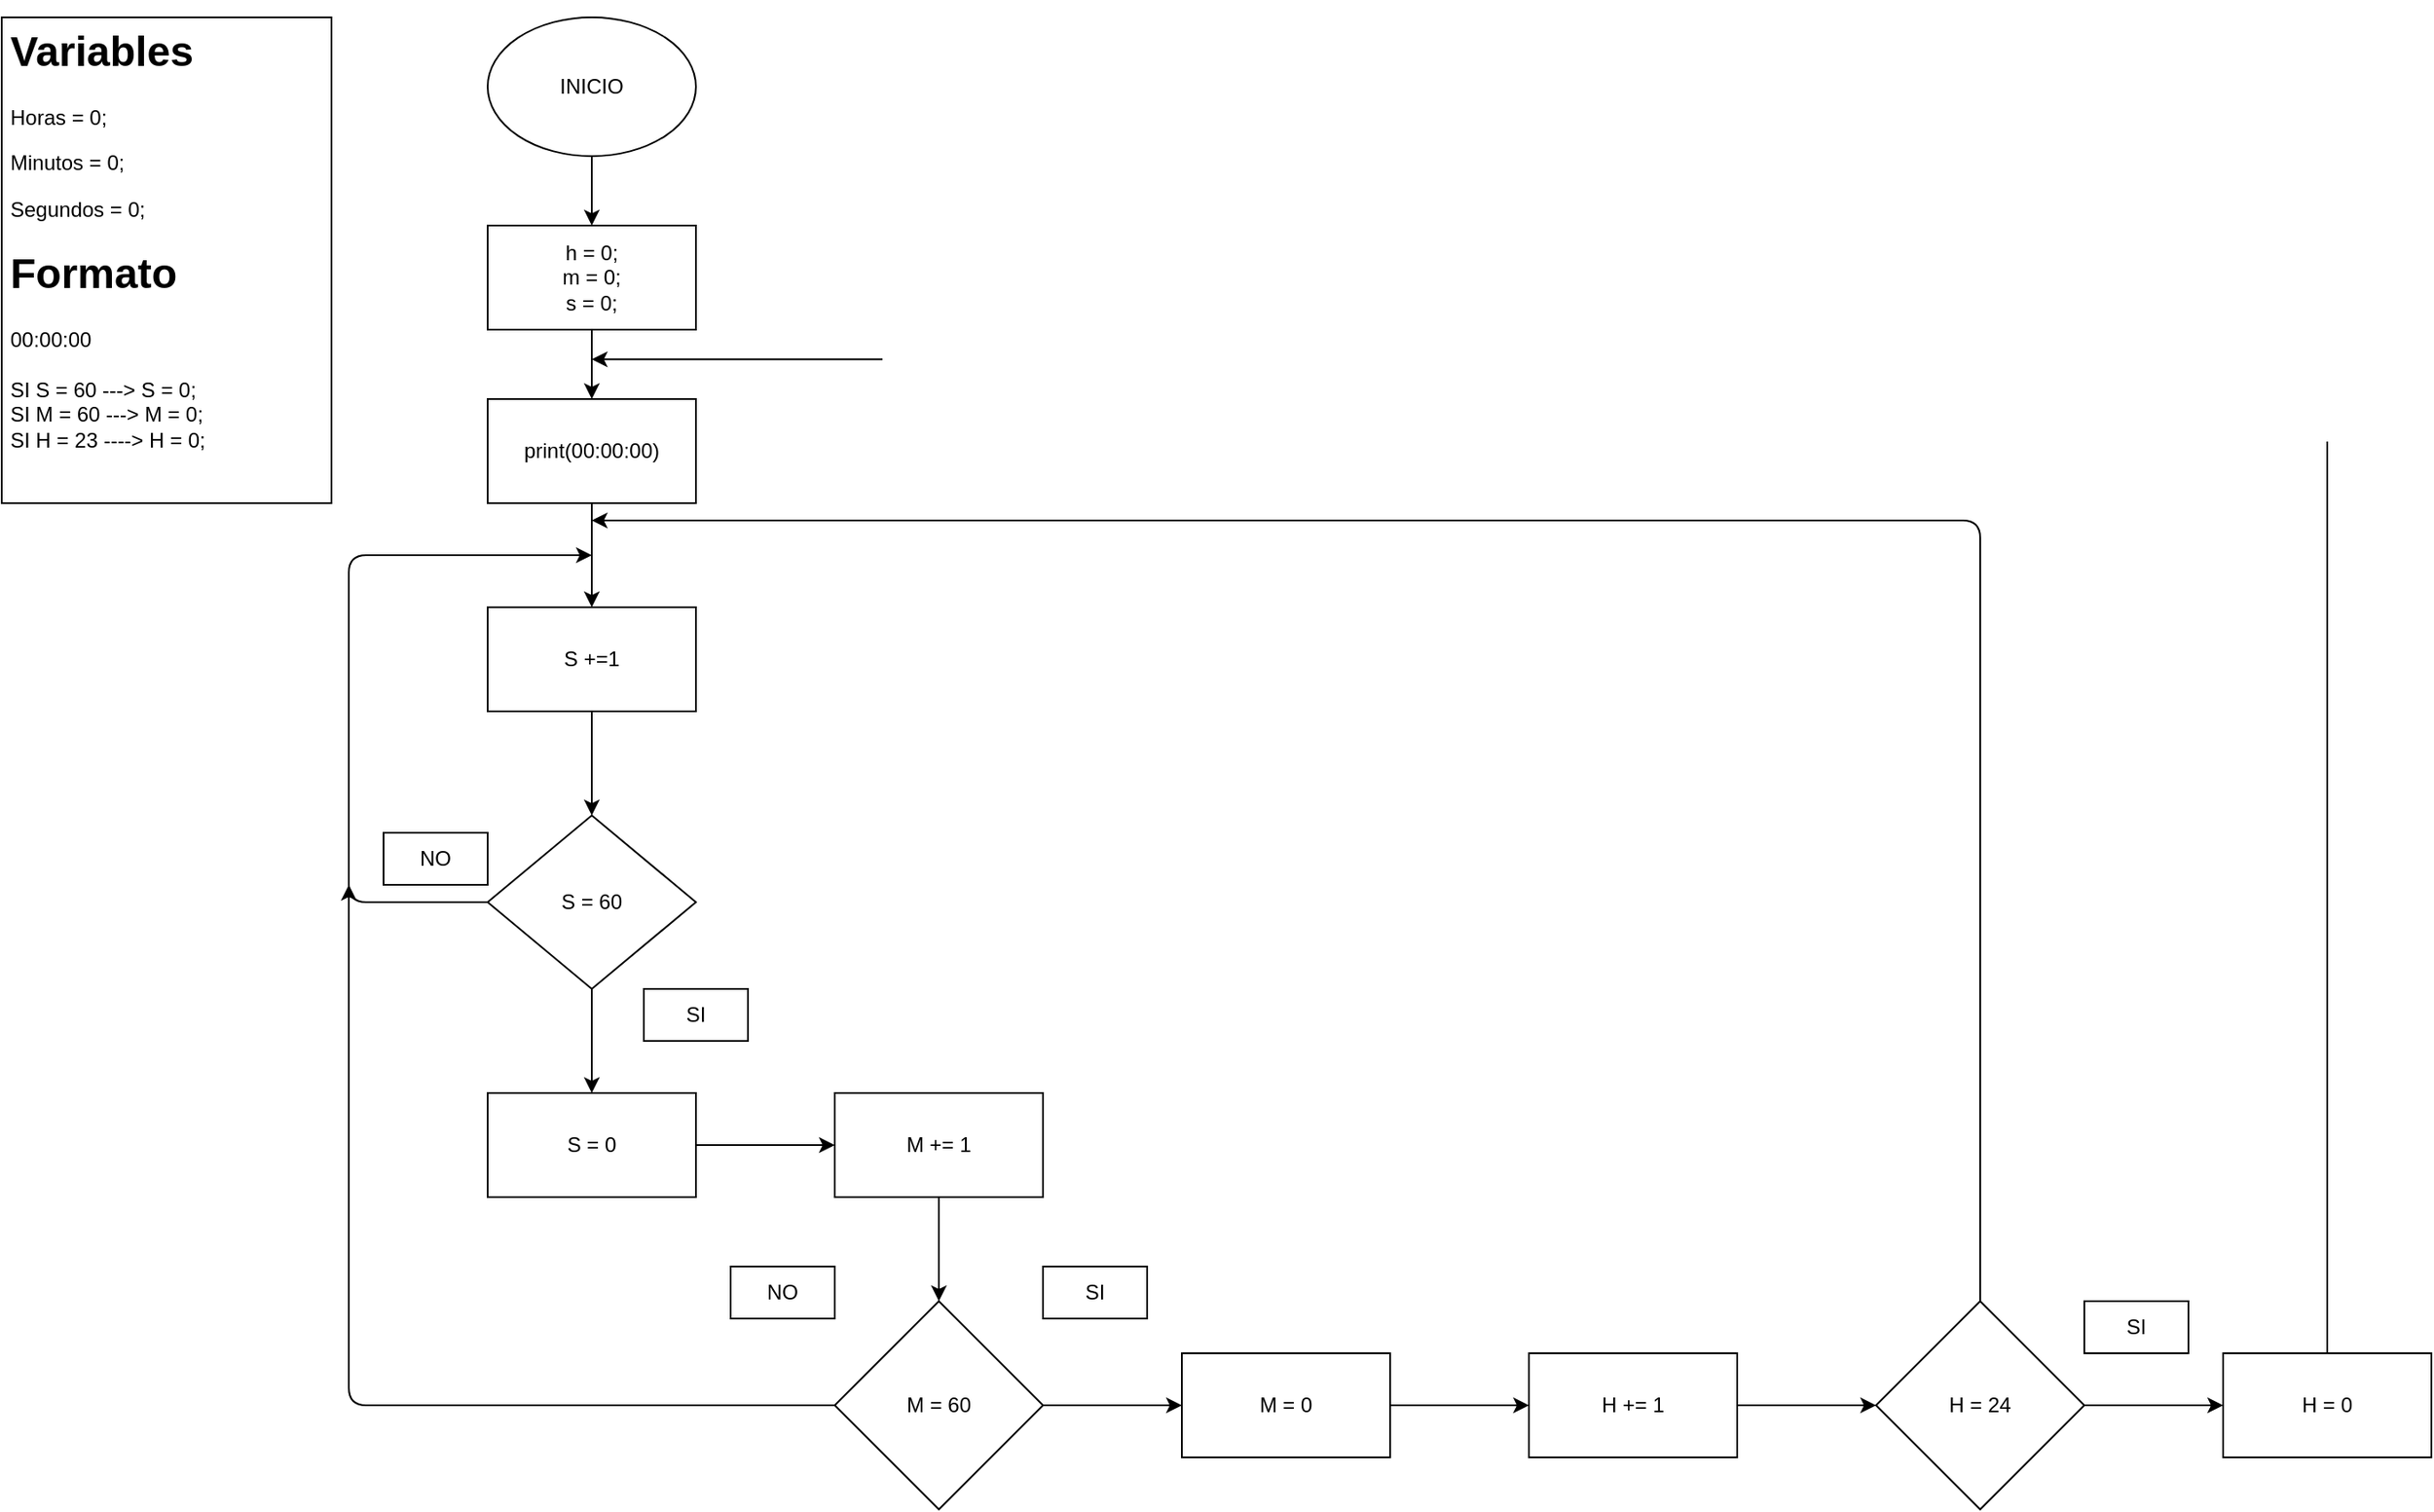 <mxfile>
    <diagram id="cA-v4kRJabLo_UTXhUGO" name="Page-1">
        <mxGraphModel dx="2420" dy="1950" grid="1" gridSize="10" guides="1" tooltips="1" connect="1" arrows="1" fold="1" page="1" pageScale="1" pageWidth="1700" pageHeight="1100" background="none" math="0" shadow="0">
            <root>
                <mxCell id="0"/>
                <mxCell id="1" parent="0"/>
                <mxCell id="2" value="&lt;h1&gt;Variables&lt;/h1&gt;&lt;p&gt;Horas = 0;&lt;/p&gt;&lt;p&gt;Minutos = 0;&lt;/p&gt;&lt;p&gt;Segundos = 0;&lt;/p&gt;&lt;h1&gt;Formato&lt;/h1&gt;&lt;div&gt;00:00:00&lt;/div&gt;&lt;div&gt;&lt;br&gt;&lt;/div&gt;&lt;div&gt;SI S = 60 ---&amp;gt; S = 0;&lt;/div&gt;&lt;div&gt;SI M = 60 ---&amp;gt; M = 0;&lt;/div&gt;&lt;div&gt;SI H = 23 ----&amp;gt; H = 0;&lt;/div&gt;" style="text;html=1;strokeColor=default;fillColor=none;spacing=5;spacingTop=-20;whiteSpace=wrap;overflow=hidden;rounded=0;perimeterSpacing=2;shadow=0;sketch=0;" vertex="1" parent="1">
                    <mxGeometry x="40" y="40" width="190" height="280" as="geometry"/>
                </mxCell>
                <mxCell id="5" value="" style="edgeStyle=none;html=1;" edge="1" parent="1" source="3" target="4">
                    <mxGeometry relative="1" as="geometry"/>
                </mxCell>
                <mxCell id="3" value="INICIO" style="ellipse;whiteSpace=wrap;html=1;rounded=0;shadow=0;sketch=0;strokeColor=default;" vertex="1" parent="1">
                    <mxGeometry x="320" y="40" width="120" height="80" as="geometry"/>
                </mxCell>
                <mxCell id="7" value="" style="edgeStyle=none;html=1;" edge="1" parent="1" source="4" target="6">
                    <mxGeometry relative="1" as="geometry"/>
                </mxCell>
                <mxCell id="4" value="h = 0;&lt;br&gt;m = 0;&lt;br&gt;s = 0;" style="whiteSpace=wrap;html=1;rounded=0;shadow=0;sketch=0;" vertex="1" parent="1">
                    <mxGeometry x="320" y="160" width="120" height="60" as="geometry"/>
                </mxCell>
                <mxCell id="9" value="" style="edgeStyle=none;html=1;" edge="1" parent="1" source="6">
                    <mxGeometry relative="1" as="geometry">
                        <mxPoint x="380" y="380" as="targetPoint"/>
                    </mxGeometry>
                </mxCell>
                <mxCell id="6" value="print(00:00:00)" style="whiteSpace=wrap;html=1;rounded=0;shadow=0;sketch=0;" vertex="1" parent="1">
                    <mxGeometry x="320" y="260" width="120" height="60" as="geometry"/>
                </mxCell>
                <mxCell id="14" value="" style="edgeStyle=none;html=1;" edge="1" parent="1" source="12" target="13">
                    <mxGeometry relative="1" as="geometry"/>
                </mxCell>
                <mxCell id="12" value="S +=1" style="rounded=0;whiteSpace=wrap;html=1;shadow=0;sketch=0;strokeColor=default;" vertex="1" parent="1">
                    <mxGeometry x="320" y="380" width="120" height="60" as="geometry"/>
                </mxCell>
                <mxCell id="15" style="edgeStyle=none;html=1;" edge="1" parent="1" source="13">
                    <mxGeometry relative="1" as="geometry">
                        <mxPoint x="380" y="350" as="targetPoint"/>
                        <Array as="points">
                            <mxPoint x="240" y="550"/>
                            <mxPoint x="240" y="350"/>
                        </Array>
                    </mxGeometry>
                </mxCell>
                <mxCell id="20" value="" style="edgeStyle=none;html=1;" edge="1" parent="1" source="13" target="19">
                    <mxGeometry relative="1" as="geometry"/>
                </mxCell>
                <mxCell id="13" value="S = 60" style="rhombus;whiteSpace=wrap;html=1;rounded=0;shadow=0;sketch=0;" vertex="1" parent="1">
                    <mxGeometry x="320" y="500" width="120" height="100" as="geometry"/>
                </mxCell>
                <mxCell id="18" value="NO" style="text;html=1;strokeColor=default;fillColor=none;align=center;verticalAlign=middle;whiteSpace=wrap;rounded=0;shadow=0;sketch=0;" vertex="1" parent="1">
                    <mxGeometry x="260" y="510" width="60" height="30" as="geometry"/>
                </mxCell>
                <mxCell id="23" value="" style="edgeStyle=none;html=1;" edge="1" parent="1" source="19" target="22">
                    <mxGeometry relative="1" as="geometry"/>
                </mxCell>
                <mxCell id="19" value="S = 0" style="whiteSpace=wrap;html=1;rounded=0;shadow=0;sketch=0;" vertex="1" parent="1">
                    <mxGeometry x="320" y="660" width="120" height="60" as="geometry"/>
                </mxCell>
                <mxCell id="21" value="SI" style="text;html=1;strokeColor=default;fillColor=none;align=center;verticalAlign=middle;whiteSpace=wrap;rounded=0;shadow=0;sketch=0;" vertex="1" parent="1">
                    <mxGeometry x="410" y="600" width="60" height="30" as="geometry"/>
                </mxCell>
                <mxCell id="27" value="" style="edgeStyle=none;html=1;" edge="1" parent="1" source="22" target="26">
                    <mxGeometry relative="1" as="geometry"/>
                </mxCell>
                <mxCell id="22" value="M += 1" style="whiteSpace=wrap;html=1;rounded=0;shadow=0;sketch=0;" vertex="1" parent="1">
                    <mxGeometry x="520" y="660" width="120" height="60" as="geometry"/>
                </mxCell>
                <mxCell id="28" style="edgeStyle=none;html=1;" edge="1" parent="1" source="26">
                    <mxGeometry relative="1" as="geometry">
                        <mxPoint x="240" y="540" as="targetPoint"/>
                        <Array as="points">
                            <mxPoint x="240" y="840"/>
                        </Array>
                    </mxGeometry>
                </mxCell>
                <mxCell id="33" value="" style="edgeStyle=none;html=1;" edge="1" parent="1" source="26" target="32">
                    <mxGeometry relative="1" as="geometry"/>
                </mxCell>
                <mxCell id="26" value="M = 60" style="rhombus;whiteSpace=wrap;html=1;rounded=0;shadow=0;sketch=0;" vertex="1" parent="1">
                    <mxGeometry x="520" y="780" width="120" height="120" as="geometry"/>
                </mxCell>
                <mxCell id="29" value="NO" style="text;html=1;strokeColor=default;fillColor=none;align=center;verticalAlign=middle;whiteSpace=wrap;rounded=0;shadow=0;sketch=0;" vertex="1" parent="1">
                    <mxGeometry x="460" y="760" width="60" height="30" as="geometry"/>
                </mxCell>
                <mxCell id="31" value="SI" style="text;html=1;strokeColor=default;fillColor=none;align=center;verticalAlign=middle;whiteSpace=wrap;rounded=0;shadow=0;sketch=0;" vertex="1" parent="1">
                    <mxGeometry x="640" y="760" width="60" height="30" as="geometry"/>
                </mxCell>
                <mxCell id="35" value="" style="edgeStyle=none;html=1;" edge="1" parent="1" source="32" target="34">
                    <mxGeometry relative="1" as="geometry"/>
                </mxCell>
                <mxCell id="32" value="M = 0" style="whiteSpace=wrap;html=1;rounded=0;shadow=0;sketch=0;" vertex="1" parent="1">
                    <mxGeometry x="720" y="810" width="120" height="60" as="geometry"/>
                </mxCell>
                <mxCell id="37" value="" style="edgeStyle=none;html=1;" edge="1" parent="1" source="34" target="36">
                    <mxGeometry relative="1" as="geometry"/>
                </mxCell>
                <mxCell id="34" value="H += 1" style="whiteSpace=wrap;html=1;rounded=0;shadow=0;sketch=0;" vertex="1" parent="1">
                    <mxGeometry x="920" y="810" width="120" height="60" as="geometry"/>
                </mxCell>
                <mxCell id="39" value="" style="edgeStyle=none;html=1;" edge="1" parent="1" source="36" target="38">
                    <mxGeometry relative="1" as="geometry"/>
                </mxCell>
                <mxCell id="41" style="edgeStyle=none;html=1;exitX=0.5;exitY=0;exitDx=0;exitDy=0;" edge="1" parent="1" source="36">
                    <mxGeometry relative="1" as="geometry">
                        <mxPoint x="380" y="330" as="targetPoint"/>
                        <Array as="points">
                            <mxPoint x="1180" y="330"/>
                        </Array>
                    </mxGeometry>
                </mxCell>
                <mxCell id="36" value="H = 24" style="rhombus;whiteSpace=wrap;html=1;rounded=0;shadow=0;sketch=0;" vertex="1" parent="1">
                    <mxGeometry x="1120" y="780" width="120" height="120" as="geometry"/>
                </mxCell>
                <mxCell id="42" style="edgeStyle=none;html=1;" edge="1" parent="1" source="38">
                    <mxGeometry relative="1" as="geometry">
                        <mxPoint x="380" y="237.091" as="targetPoint"/>
                        <Array as="points">
                            <mxPoint x="1380" y="237"/>
                        </Array>
                    </mxGeometry>
                </mxCell>
                <mxCell id="38" value="H = 0" style="whiteSpace=wrap;html=1;rounded=0;shadow=0;sketch=0;" vertex="1" parent="1">
                    <mxGeometry x="1320" y="810" width="120" height="60" as="geometry"/>
                </mxCell>
                <mxCell id="40" value="SI" style="text;html=1;strokeColor=default;fillColor=none;align=center;verticalAlign=middle;whiteSpace=wrap;rounded=0;shadow=0;sketch=0;" vertex="1" parent="1">
                    <mxGeometry x="1240" y="780" width="60" height="30" as="geometry"/>
                </mxCell>
            </root>
        </mxGraphModel>
    </diagram>
</mxfile>